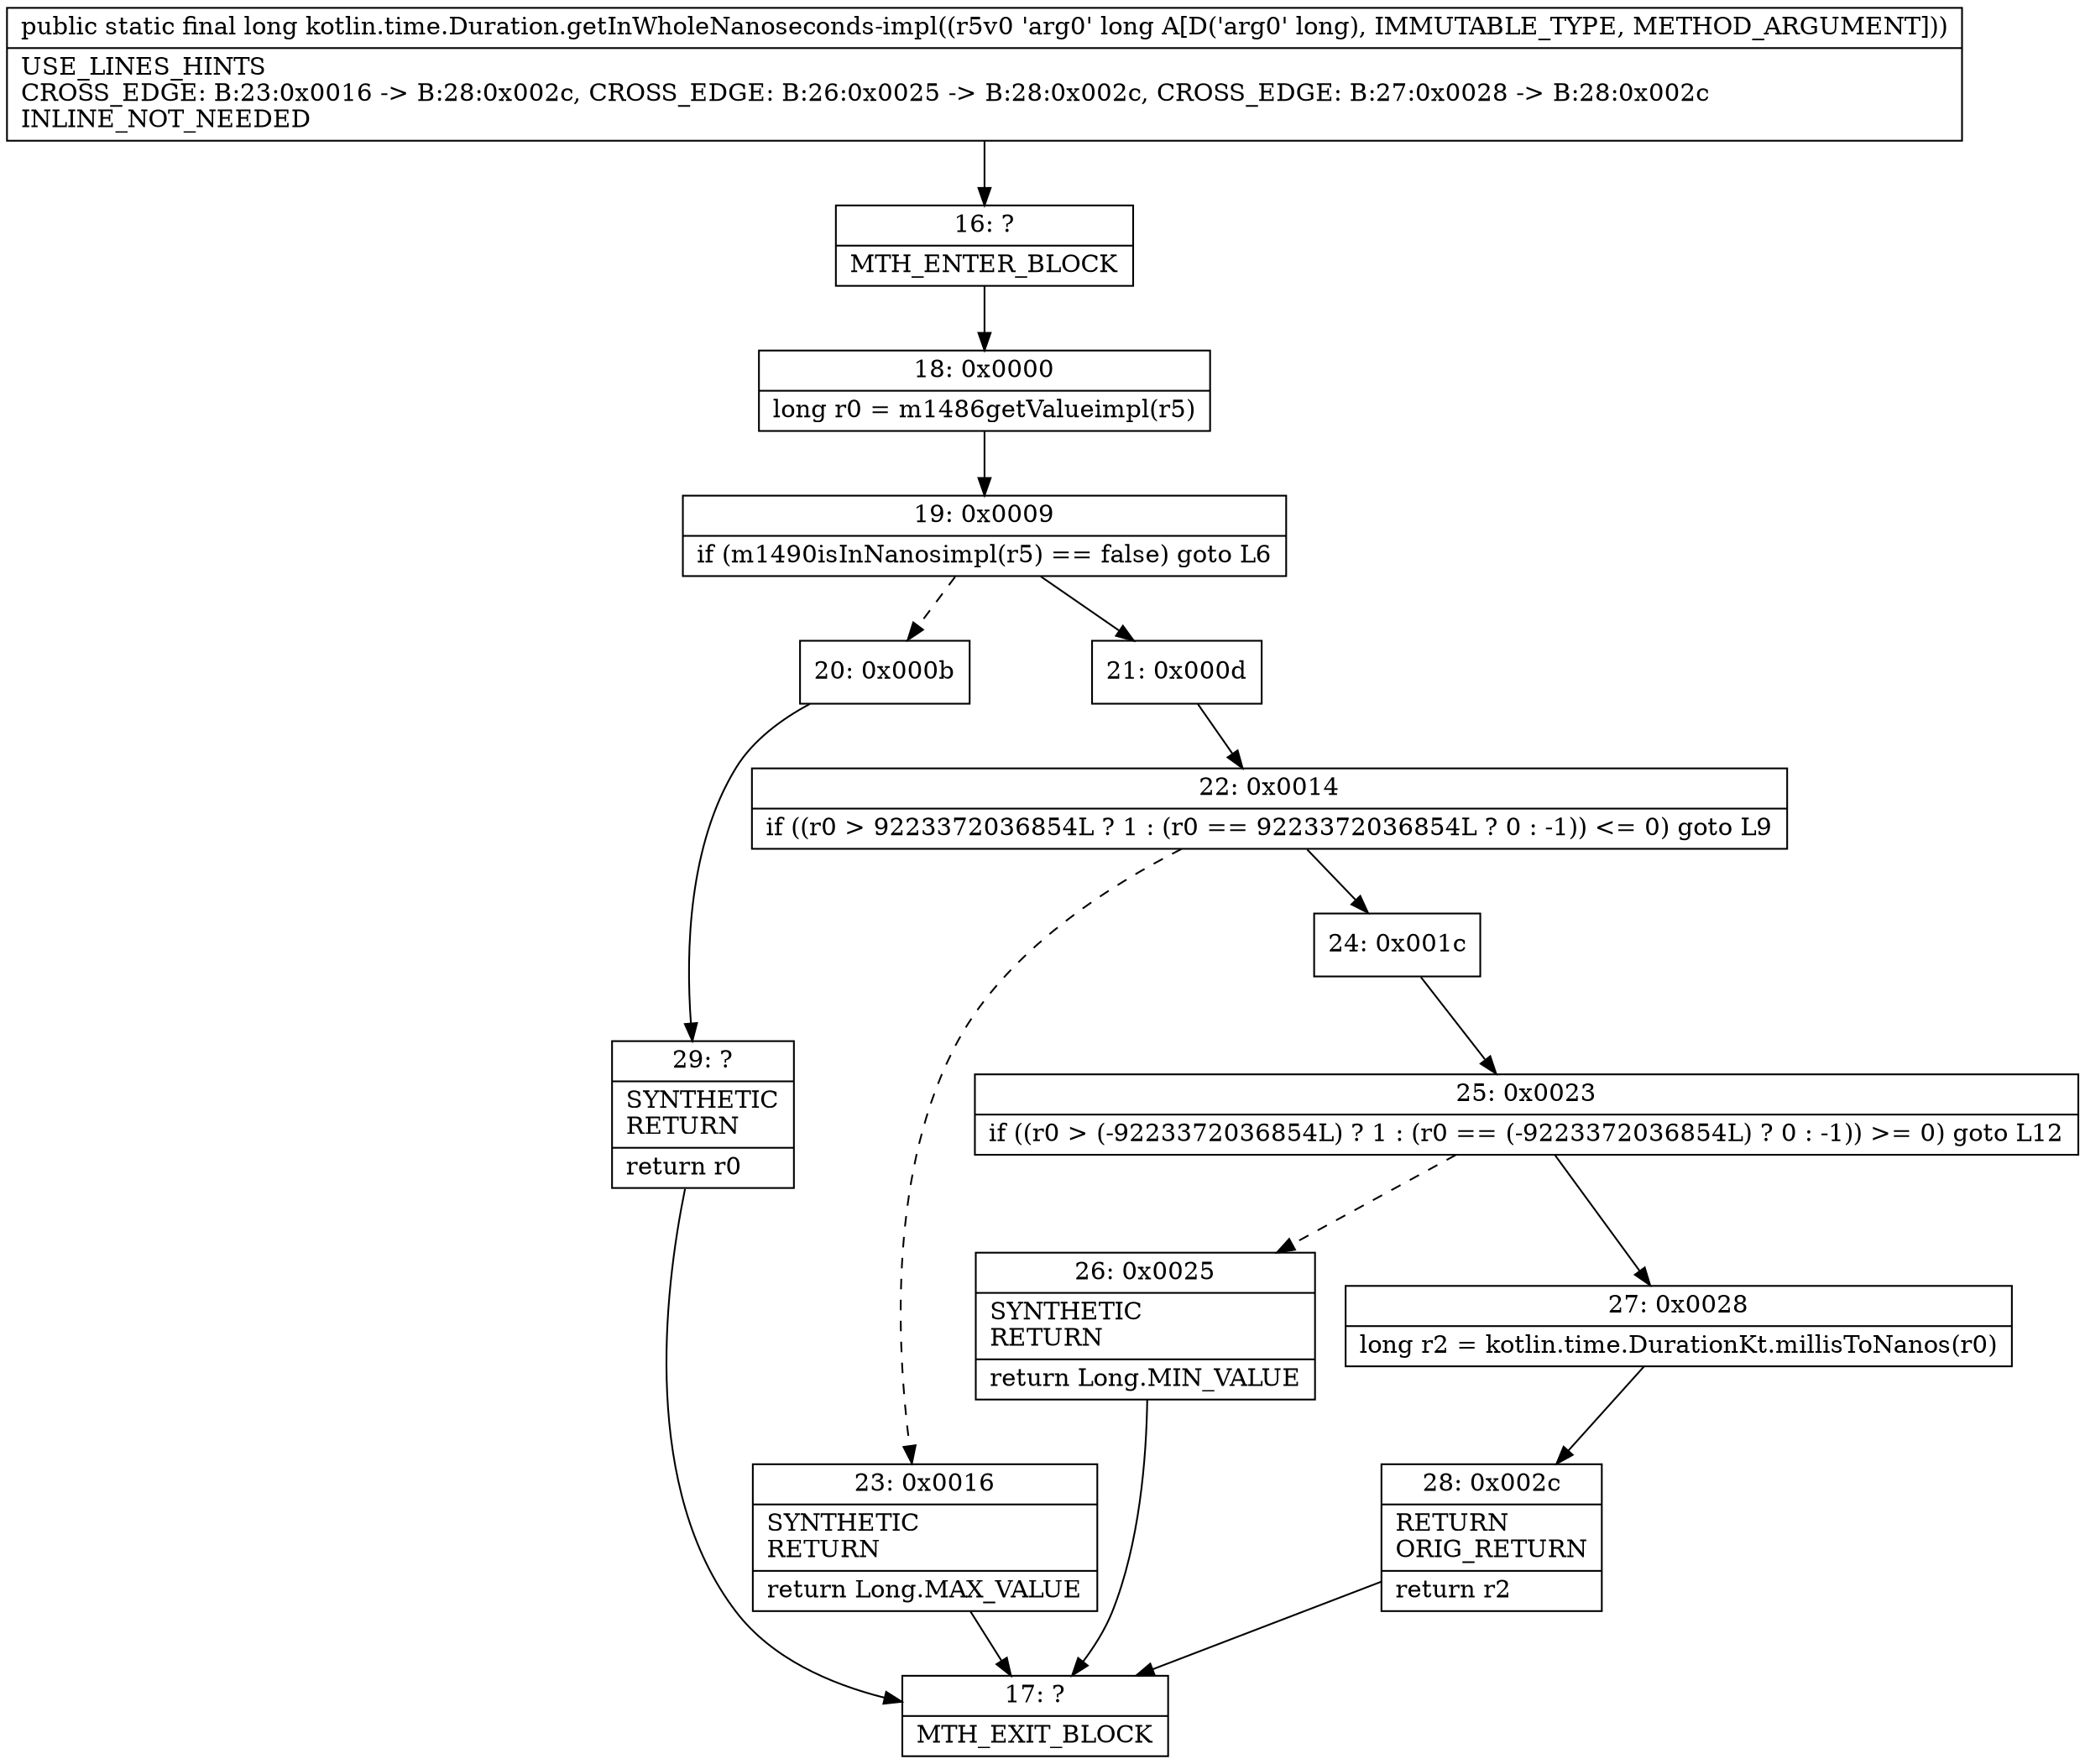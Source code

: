 digraph "CFG forkotlin.time.Duration.getInWholeNanoseconds\-impl(J)J" {
Node_16 [shape=record,label="{16\:\ ?|MTH_ENTER_BLOCK\l}"];
Node_18 [shape=record,label="{18\:\ 0x0000|long r0 = m1486getValueimpl(r5)\l}"];
Node_19 [shape=record,label="{19\:\ 0x0009|if (m1490isInNanosimpl(r5) == false) goto L6\l}"];
Node_20 [shape=record,label="{20\:\ 0x000b}"];
Node_29 [shape=record,label="{29\:\ ?|SYNTHETIC\lRETURN\l|return r0\l}"];
Node_17 [shape=record,label="{17\:\ ?|MTH_EXIT_BLOCK\l}"];
Node_21 [shape=record,label="{21\:\ 0x000d}"];
Node_22 [shape=record,label="{22\:\ 0x0014|if ((r0 \> 9223372036854L ? 1 : (r0 == 9223372036854L ? 0 : \-1)) \<= 0) goto L9\l}"];
Node_23 [shape=record,label="{23\:\ 0x0016|SYNTHETIC\lRETURN\l|return Long.MAX_VALUE\l}"];
Node_24 [shape=record,label="{24\:\ 0x001c}"];
Node_25 [shape=record,label="{25\:\ 0x0023|if ((r0 \> (\-9223372036854L) ? 1 : (r0 == (\-9223372036854L) ? 0 : \-1)) \>= 0) goto L12\l}"];
Node_26 [shape=record,label="{26\:\ 0x0025|SYNTHETIC\lRETURN\l|return Long.MIN_VALUE\l}"];
Node_27 [shape=record,label="{27\:\ 0x0028|long r2 = kotlin.time.DurationKt.millisToNanos(r0)\l}"];
Node_28 [shape=record,label="{28\:\ 0x002c|RETURN\lORIG_RETURN\l|return r2\l}"];
MethodNode[shape=record,label="{public static final long kotlin.time.Duration.getInWholeNanoseconds\-impl((r5v0 'arg0' long A[D('arg0' long), IMMUTABLE_TYPE, METHOD_ARGUMENT]))  | USE_LINES_HINTS\lCROSS_EDGE: B:23:0x0016 \-\> B:28:0x002c, CROSS_EDGE: B:26:0x0025 \-\> B:28:0x002c, CROSS_EDGE: B:27:0x0028 \-\> B:28:0x002c\lINLINE_NOT_NEEDED\l}"];
MethodNode -> Node_16;Node_16 -> Node_18;
Node_18 -> Node_19;
Node_19 -> Node_20[style=dashed];
Node_19 -> Node_21;
Node_20 -> Node_29;
Node_29 -> Node_17;
Node_21 -> Node_22;
Node_22 -> Node_23[style=dashed];
Node_22 -> Node_24;
Node_23 -> Node_17;
Node_24 -> Node_25;
Node_25 -> Node_26[style=dashed];
Node_25 -> Node_27;
Node_26 -> Node_17;
Node_27 -> Node_28;
Node_28 -> Node_17;
}

